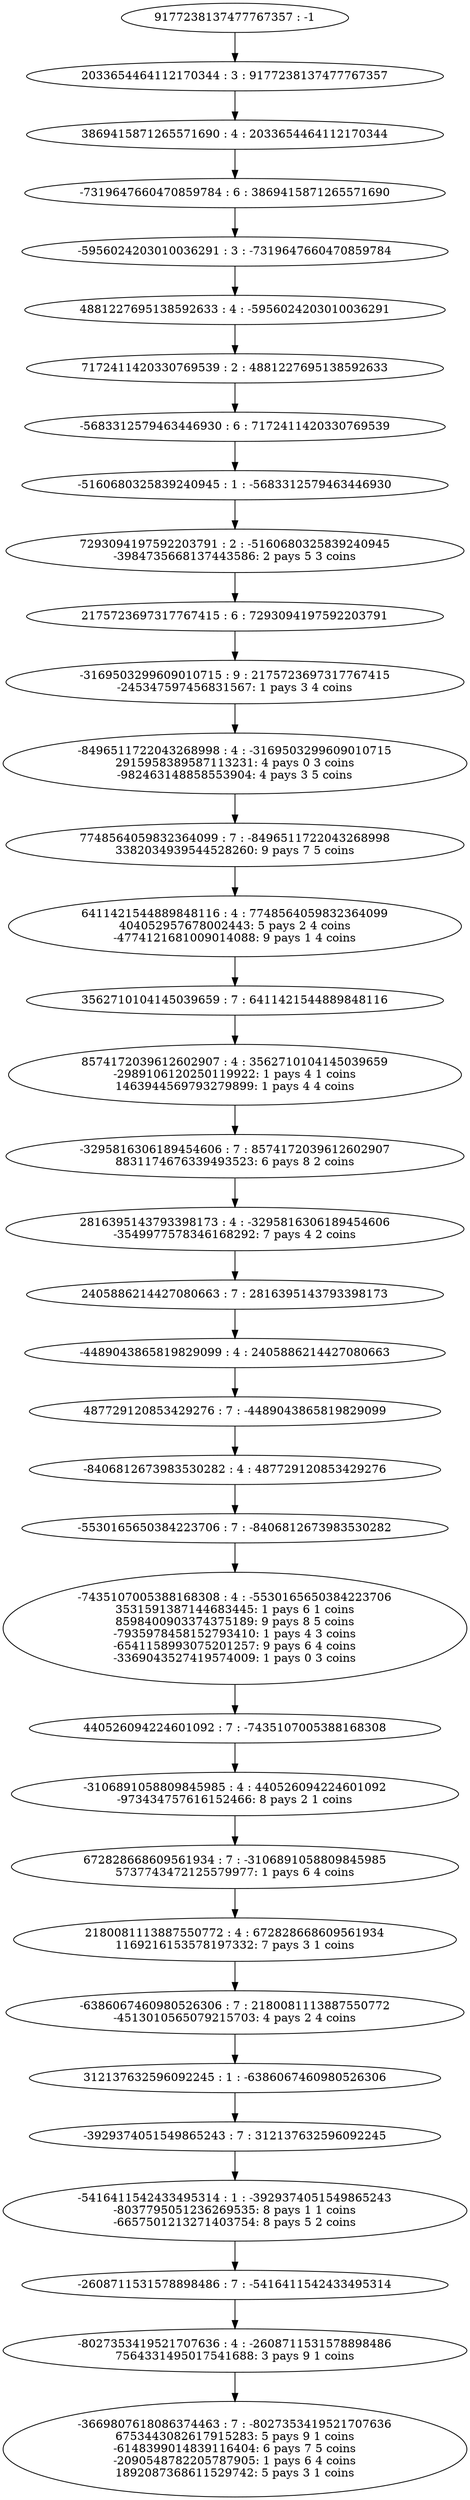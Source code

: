 digraph "plots_10_40.0_10.0_1000000.0_6000.0_2880000.0/tree_0_35.dot" {
	0 [label="9177238137477767357 : -1"]
	1 [label="2033654464112170344 : 3 : 9177238137477767357
"]
	2 [label="3869415871265571690 : 4 : 2033654464112170344
"]
	3 [label="-7319647660470859784 : 6 : 3869415871265571690
"]
	4 [label="-5956024203010036291 : 3 : -7319647660470859784
"]
	5 [label="4881227695138592633 : 4 : -5956024203010036291
"]
	6 [label="7172411420330769539 : 2 : 4881227695138592633
"]
	7 [label="-5683312579463446930 : 6 : 7172411420330769539
"]
	8 [label="-5160680325839240945 : 1 : -5683312579463446930
"]
	9 [label="7293094197592203791 : 2 : -5160680325839240945
-3984735668137443586: 2 pays 5 3 coins
"]
	10 [label="2175723697317767415 : 6 : 7293094197592203791
"]
	11 [label="-3169503299609010715 : 9 : 2175723697317767415
-245347597456831567: 1 pays 3 4 coins
"]
	12 [label="-8496511722043268998 : 4 : -3169503299609010715
2915958389587113231: 4 pays 0 3 coins
-982463148858553904: 4 pays 3 5 coins
"]
	13 [label="7748564059832364099 : 7 : -8496511722043268998
3382034939544528260: 9 pays 7 5 coins
"]
	14 [label="6411421544889848116 : 4 : 7748564059832364099
404052957678002443: 5 pays 2 4 coins
-4774121681009014088: 9 pays 1 4 coins
"]
	15 [label="3562710104145039659 : 7 : 6411421544889848116
"]
	16 [label="8574172039612602907 : 4 : 3562710104145039659
-2989106120250119922: 1 pays 4 1 coins
1463944569793279899: 1 pays 4 4 coins
"]
	17 [label="-3295816306189454606 : 7 : 8574172039612602907
8831174676339493523: 6 pays 8 2 coins
"]
	18 [label="2816395143793398173 : 4 : -3295816306189454606
-3549977578346168292: 7 pays 4 2 coins
"]
	19 [label="2405886214427080663 : 7 : 2816395143793398173
"]
	20 [label="-4489043865819829099 : 4 : 2405886214427080663
"]
	21 [label="487729120853429276 : 7 : -4489043865819829099
"]
	22 [label="-8406812673983530282 : 4 : 487729120853429276
"]
	23 [label="-5530165650384223706 : 7 : -8406812673983530282
"]
	24 [label="-7435107005388168308 : 4 : -5530165650384223706
3531591387144683445: 1 pays 6 1 coins
8598400903374375189: 9 pays 8 5 coins
-7935978458152793410: 1 pays 4 3 coins
-6541158993075201257: 9 pays 6 4 coins
-3369043527419574009: 1 pays 0 3 coins
"]
	25 [label="440526094224601092 : 7 : -7435107005388168308
"]
	26 [label="-3106891058809845985 : 4 : 440526094224601092
-973434757616152466: 8 pays 2 1 coins
"]
	27 [label="672828668609561934 : 7 : -3106891058809845985
5737743472125579977: 1 pays 6 4 coins
"]
	28 [label="2180081113887550772 : 4 : 672828668609561934
1169216153578197332: 7 pays 3 1 coins
"]
	29 [label="-6386067460980526306 : 7 : 2180081113887550772
-4513010565079215703: 4 pays 2 4 coins
"]
	30 [label="312137632596092245 : 1 : -6386067460980526306
"]
	31 [label="-3929374051549865243 : 7 : 312137632596092245
"]
	32 [label="-5416411542433495314 : 1 : -3929374051549865243
-8037795051236269535: 8 pays 1 1 coins
-6657501213271403754: 8 pays 5 2 coins
"]
	33 [label="-2608711531578898486 : 7 : -5416411542433495314
"]
	34 [label="-8027353419521707636 : 4 : -2608711531578898486
7564331495017541688: 3 pays 9 1 coins
"]
	35 [label="-3669807618086374463 : 7 : -8027353419521707636
6753443082617915283: 5 pays 9 1 coins
-6148399014839116404: 6 pays 7 5 coins
-2090548782205787905: 1 pays 6 4 coins
1892087368611529742: 5 pays 3 1 coins
"]
	0 -> 1
	1 -> 2
	2 -> 3
	3 -> 4
	4 -> 5
	5 -> 6
	6 -> 7
	7 -> 8
	8 -> 9
	9 -> 10
	10 -> 11
	11 -> 12
	12 -> 13
	13 -> 14
	14 -> 15
	15 -> 16
	16 -> 17
	17 -> 18
	18 -> 19
	19 -> 20
	20 -> 21
	21 -> 22
	22 -> 23
	23 -> 24
	24 -> 25
	25 -> 26
	26 -> 27
	27 -> 28
	28 -> 29
	29 -> 30
	30 -> 31
	31 -> 32
	32 -> 33
	33 -> 34
	34 -> 35
}
